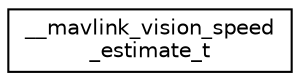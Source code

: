 digraph "Graphical Class Hierarchy"
{
 // INTERACTIVE_SVG=YES
  edge [fontname="Helvetica",fontsize="10",labelfontname="Helvetica",labelfontsize="10"];
  node [fontname="Helvetica",fontsize="10",shape=record];
  rankdir="LR";
  Node1 [label="__mavlink_vision_speed\l_estimate_t",height=0.2,width=0.4,color="black", fillcolor="white", style="filled",URL="$struct____mavlink__vision__speed__estimate__t.html"];
}
